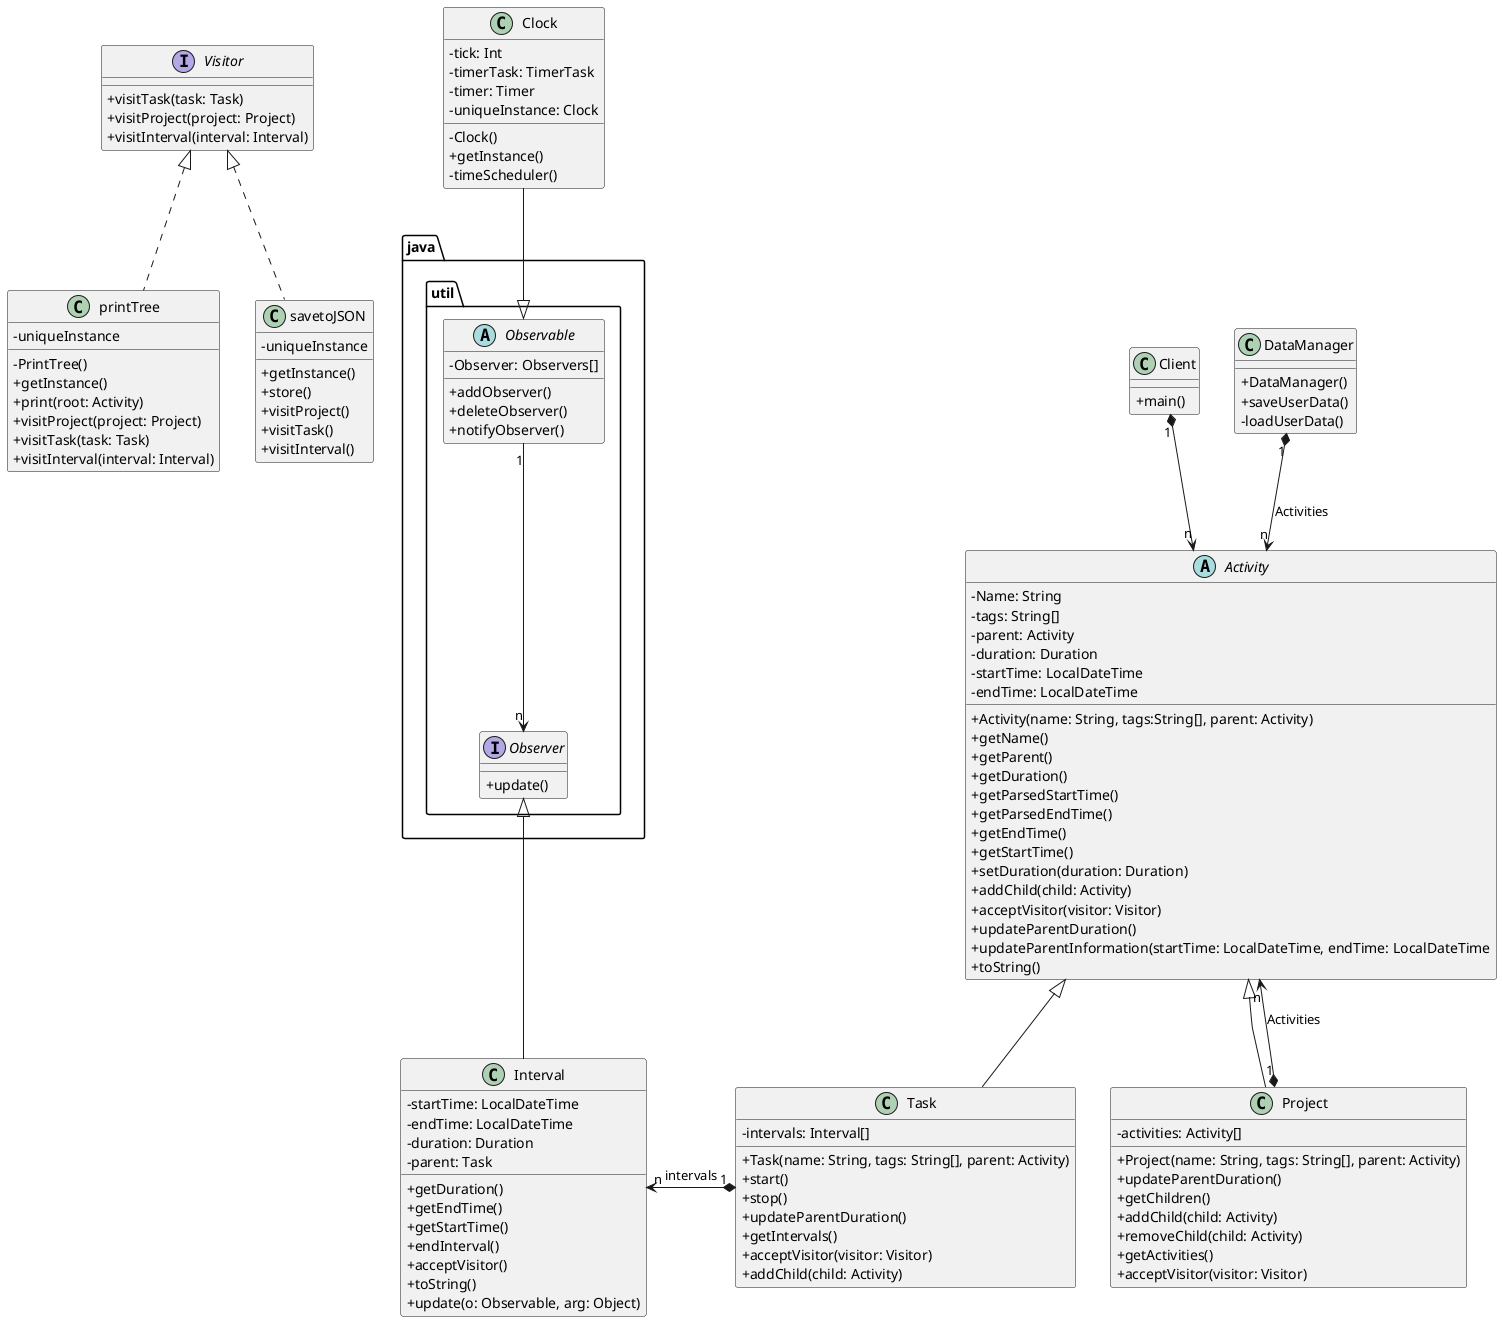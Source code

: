 @startuml 

skinparam classAttributeIconSize 0
skinparam linetype polyline

abstract class Activity {
- Name: String
- tags: String[]
- parent: Activity
- duration: Duration
- startTime: LocalDateTime
- endTime: LocalDateTime
+ Activity(name: String, tags:String[], parent: Activity)


+ getName()
+ getParent()
+ getDuration()
+ getParsedStartTime()
+ getParsedEndTime()
+ getEndTime()
+ getStartTime()
+ setDuration(duration: Duration)
+ addChild(child: Activity)
+ acceptVisitor(visitor: Visitor)
+ updateParentDuration()
+ updateParentInformation(startTime: LocalDateTime, endTime: LocalDateTime
+ toString()
}

class Project extends Activity {
- activities: Activity[]
+ Project(name: String, tags: String[], parent: Activity)
+ updateParentDuration()
+ getChildren()
+ addChild(child: Activity)
+ removeChild(child: Activity)
+ getActivities()
+ acceptVisitor(visitor: Visitor)
}

class Task extends Activity {
- intervals: Interval[]
+ Task(name: String, tags: String[], parent: Activity)
+ start()
+ stop()
+ updateParentDuration()
+ getIntervals()
+ acceptVisitor(visitor: Visitor)
+ addChild(child: Activity)
}

Interface Visitor{
+ visitTask(task: Task)
+ visitProject(project: Project)
+ visitInterval(interval: Interval)
}

class printTree {
- uniqueInstance
- PrintTree()
+ getInstance()
+ print(root: Activity)
+ visitProject(project: Project)
+ visitTask(task: Task)
+ visitInterval(interval: Interval)
}

class savetoJSON {
- uniqueInstance
+ getInstance()
+ store()
+ visitProject()
+ visitTask()
+ visitInterval()
}

class Interval{
- startTime: LocalDateTime
- endTime: LocalDateTime
- duration: Duration
- parent: Task
+ getDuration()
+ getEndTime()
+ getStartTime()
+ endInterval()
+ acceptVisitor()
+ toString()
+ update(o: Observable, arg: Object)
}

package java.util <<Folder>> {
    Interface Observer{
    + update()
    }

    abstract class Observable {
    - Observer: Observers[]
    + addObserver()
    + deleteObserver()
    + notifyObserver()
    }
}

class Clock {
- tick: Int
- timerTask: TimerTask
- timer: Timer
- uniqueInstance: Clock
- Clock()
+ getInstance()
- timeScheduler()
}

class Client {
+ main()
}

class DataManager {
+ DataManager()
+ saveUserData()
- loadUserData()
}

DataManager "1" *-down-> "n" Activity: Activities
Project "1" *-up-> "n" Activity: Activities
Client "1" *-down-> "n" Activity
Task "1" *-left-> "n" Interval: intervals
Clock -down-|> Observable
Observable "1" -Down-> "n" Observer
Interval -up-|> Observer
Task -[hidden]right-> Project
printTree .up.|> Visitor
savetoJSON .up.|> Visitor

@enduml
